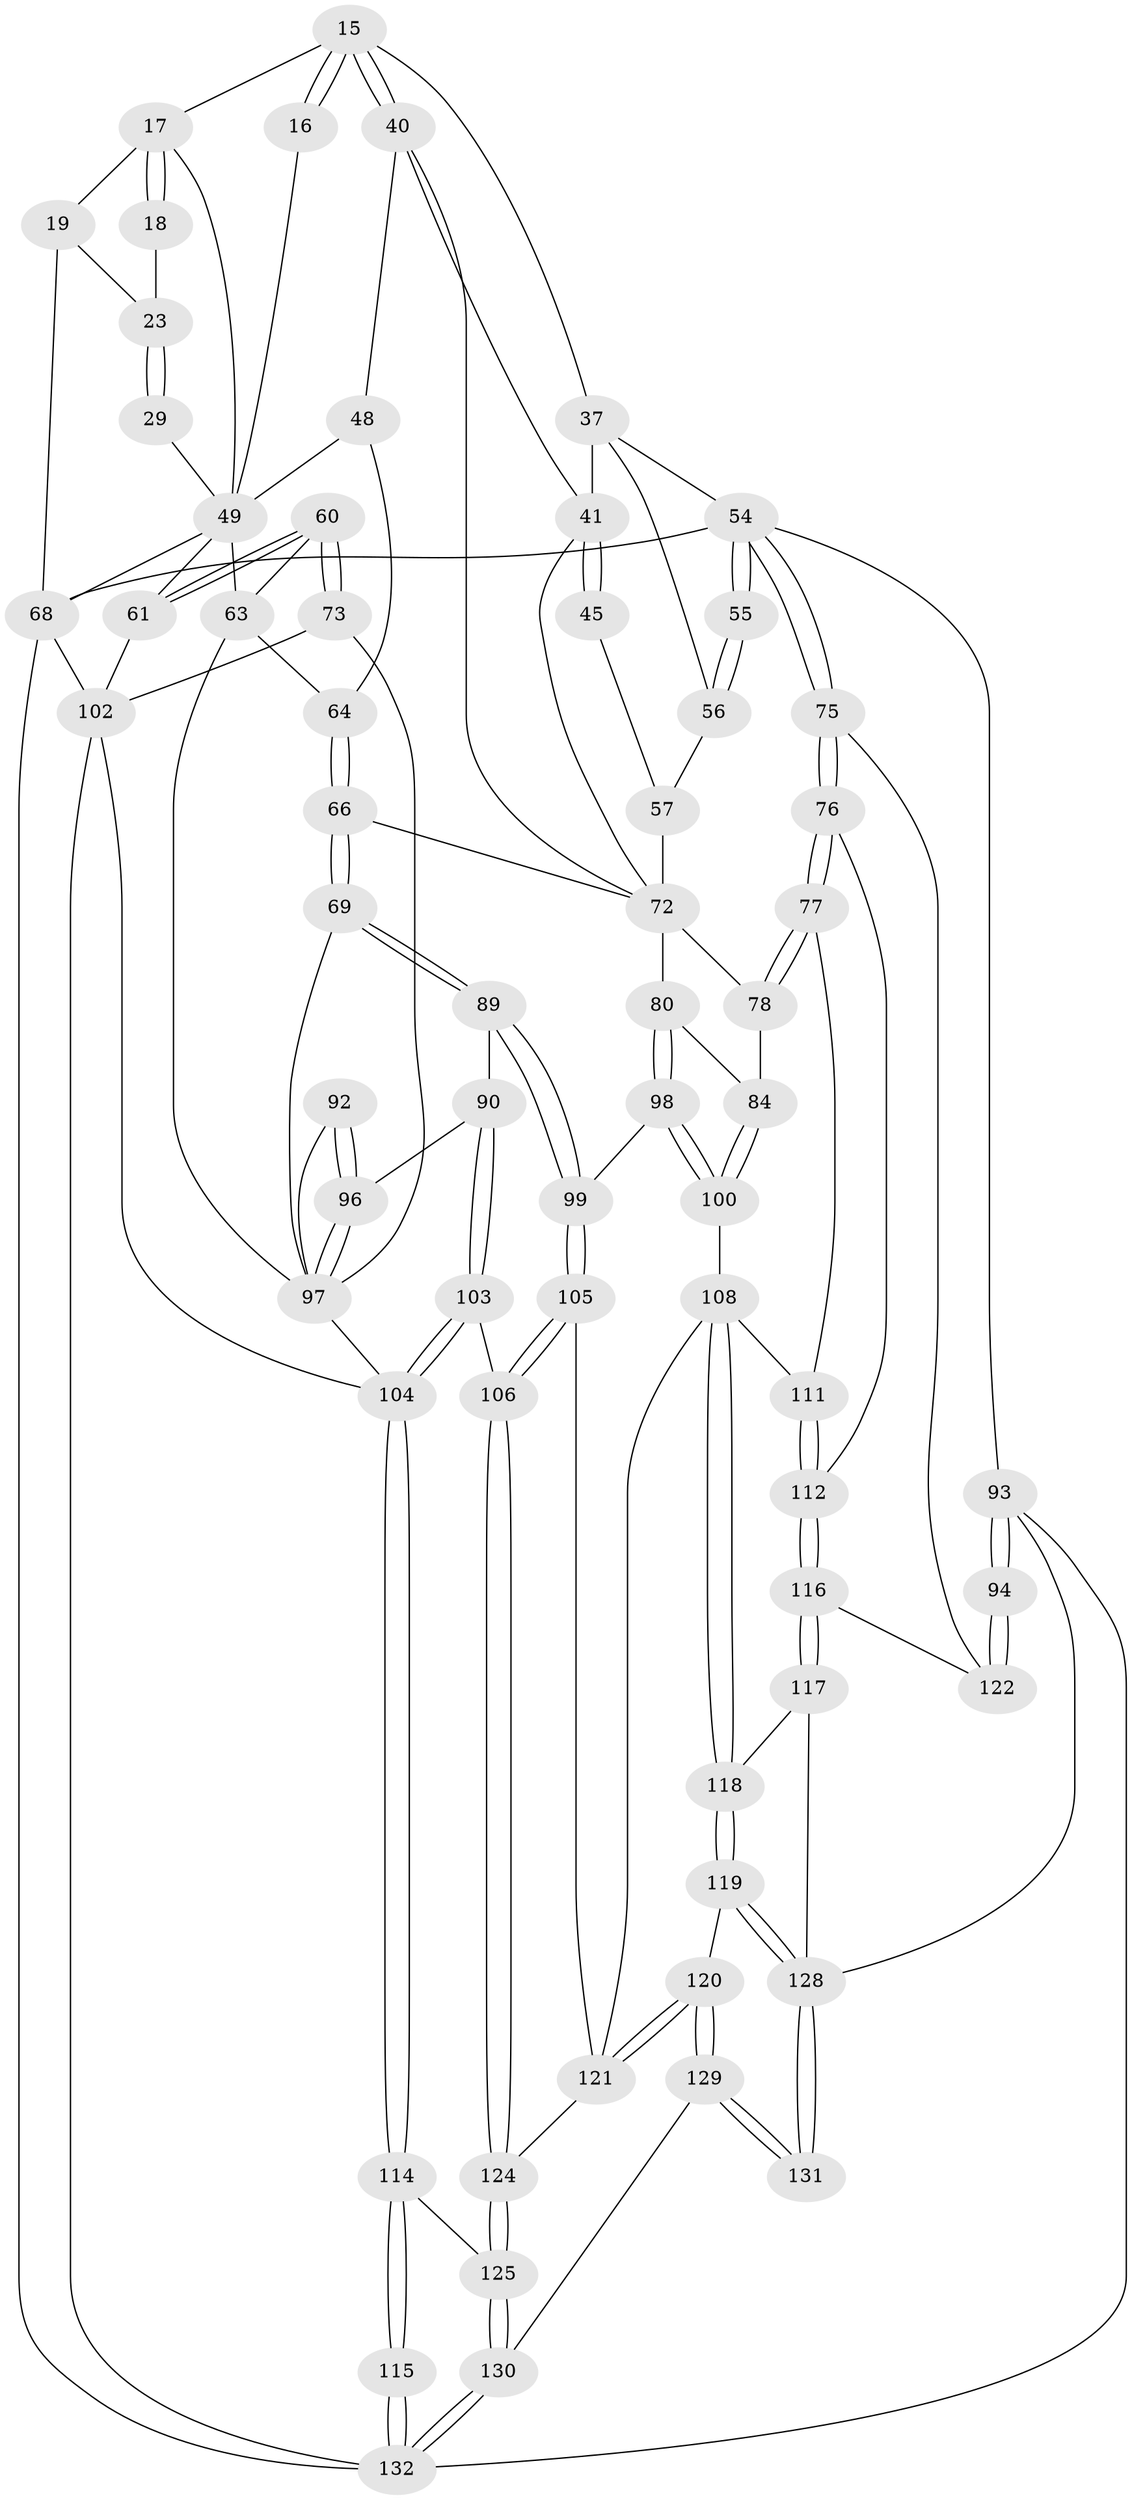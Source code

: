 // original degree distribution, {3: 0.022727272727272728, 5: 0.5681818181818182, 6: 0.20454545454545456, 4: 0.20454545454545456}
// Generated by graph-tools (version 1.1) at 2025/59/03/09/25 04:59:56]
// undirected, 66 vertices, 154 edges
graph export_dot {
graph [start="1"]
  node [color=gray90,style=filled];
  15 [pos="+0.5178900698398914+0.16212676528095238",super="+14+9"];
  16 [pos="+0.46369206780847+0.12469387858454534"];
  17 [pos="+0.35867691862423756+0.117837335621109",super="+10+12"];
  18 [pos="+0.32249935791500045+0.11072811547865602"];
  19 [pos="+0.19721931173557214+0.06978533079078794",super="+13"];
  23 [pos="+0.2157413644579181+0.09010968254711786",super="+22"];
  29 [pos="+0.23350111242478486+0.18694499352818023"];
  37 [pos="+0.8307985146931082+0.20879053121933575",super="+36+25"];
  40 [pos="+0.5432761971757556+0.21090963256301648",super="+39"];
  41 [pos="+0.7391399181747055+0.2527094183884387",super="+27+38"];
  45 [pos="+0.7610475543104195+0.23489891586713071"];
  48 [pos="+0.3351576177879219+0.2801998605280911",super="+47"];
  49 [pos="+0.23859025988898913+0.25419854028841127",super="+31+32+33"];
  54 [pos="+1+0.2851260929048304",super="+5"];
  55 [pos="+1+0.2902004926785478",super="+34"];
  56 [pos="+1+0.30555801707322033",super="+51"];
  57 [pos="+0.8976912387941165+0.3684999018867219",super="+53"];
  60 [pos="+0.16192474542968746+0.3961563923928441"];
  61 [pos="+0.07758664879801523+0.31598169547279864"];
  63 [pos="+0.298350133230866+0.41261039031377855",super="+59"];
  64 [pos="+0.4364900841564002+0.3105405813997082",super="+62"];
  66 [pos="+0.46499409667741914+0.4787818512176849"];
  68 [pos="+0+0.31122216695361965",super="+21+20"];
  69 [pos="+0.459589955246069+0.48678287652787855"];
  72 [pos="+0.7721300904826445+0.42324536338788876",super="+71+65"];
  73 [pos="+0.07902247769335548+0.5562066330376547"];
  75 [pos="+1+0.6298916905218055"];
  76 [pos="+1+0.6344078232187338"];
  77 [pos="+0.969914740483775+0.5946462703390929"];
  78 [pos="+0.9593186893712086+0.5865146608639196"];
  80 [pos="+0.6920371123347893+0.5527175367957503",super="+79"];
  84 [pos="+0.8728805617332359+0.5588303060331833"];
  89 [pos="+0.46696857343637843+0.5662543937704805"];
  90 [pos="+0.4185647199427821+0.6084576369013647"];
  92 [pos="+0.28712994111197165+0.5613034895223666"];
  93 [pos="+1+1"];
  94 [pos="+1+1"];
  96 [pos="+0.2573084840507564+0.6398945427729276",super="+91"];
  97 [pos="+0.225563819668773+0.6686829335708426",super="+82+83+70"];
  98 [pos="+0.6647816262293232+0.6137045702472137"];
  99 [pos="+0.5473462828272831+0.6242018680521423"];
  100 [pos="+0.7116119932128666+0.6741100050350133"];
  102 [pos="+0.10883467985799264+0.7308491801747554",super="+88"];
  103 [pos="+0.3458917635788917+0.7887398321328871"];
  104 [pos="+0.31781142047258826+0.7987849898236613",super="+101"];
  105 [pos="+0.5442302081244214+0.7098618565620356"];
  106 [pos="+0.3990764106987605+0.8034684313805049"];
  108 [pos="+0.7323525821287975+0.7450795528286565",super="+107"];
  111 [pos="+0.8265354324669866+0.7025944162789539"];
  112 [pos="+0.910869858910855+0.820368408471406"];
  114 [pos="+0.25621598723786276+0.9057277558038334"];
  115 [pos="+0.19845310385011183+0.969259637590352"];
  116 [pos="+0.886843279221868+0.8589419410861268"];
  117 [pos="+0.882278149841762+0.8613224277806424"];
  118 [pos="+0.8495060146631297+0.8649024472620099"];
  119 [pos="+0.8141937911421341+0.9041191076353943"];
  120 [pos="+0.724814089262604+0.9299143891873054"];
  121 [pos="+0.7183454495381739+0.921043945040342",super="+110"];
  122 [pos="+0.892553564694545+0.8620789659440588",super="+95"];
  124 [pos="+0.5305294570510233+0.9008723701904068",super="+123"];
  125 [pos="+0.5249354535072497+0.9876887933915681"];
  128 [pos="+0.8520456174183662+1",super="+127"];
  129 [pos="+0.6412983317842976+1"];
  130 [pos="+0.5601433520854145+1"];
  131 [pos="+0.8594053645853201+1"];
  132 [pos="+0.1203410903181859+1",super="+87+86+113"];
  15 -- 16 [weight=2];
  15 -- 16;
  15 -- 40 [weight=2];
  15 -- 40;
  15 -- 17;
  15 -- 37;
  16 -- 49;
  17 -- 18 [weight=2];
  17 -- 18;
  17 -- 19 [weight=2];
  17 -- 49;
  18 -- 23;
  19 -- 23;
  19 -- 68 [weight=2];
  23 -- 29 [weight=2];
  23 -- 29;
  29 -- 49;
  37 -- 41 [weight=2];
  37 -- 54;
  37 -- 56;
  40 -- 41;
  40 -- 48;
  40 -- 72;
  41 -- 45 [weight=2];
  41 -- 45;
  41 -- 72;
  45 -- 57;
  48 -- 49 [weight=2];
  48 -- 64 [weight=2];
  49 -- 63;
  49 -- 68;
  49 -- 61;
  54 -- 55 [weight=2];
  54 -- 55;
  54 -- 75;
  54 -- 75;
  54 -- 68;
  54 -- 93;
  55 -- 56 [weight=2];
  55 -- 56;
  56 -- 57 [weight=2];
  57 -- 72 [weight=2];
  60 -- 61;
  60 -- 61;
  60 -- 73;
  60 -- 73;
  60 -- 63;
  61 -- 102;
  63 -- 97 [weight=2];
  63 -- 64;
  64 -- 66;
  64 -- 66;
  66 -- 69;
  66 -- 69;
  66 -- 72;
  68 -- 132;
  68 -- 102 [weight=2];
  69 -- 89;
  69 -- 89;
  69 -- 97;
  72 -- 78;
  72 -- 80 [weight=2];
  73 -- 97;
  73 -- 102;
  75 -- 76;
  75 -- 76;
  75 -- 122;
  76 -- 77;
  76 -- 77;
  76 -- 112;
  77 -- 78;
  77 -- 78;
  77 -- 111;
  78 -- 84;
  80 -- 98;
  80 -- 98;
  80 -- 84;
  84 -- 100;
  84 -- 100;
  89 -- 90;
  89 -- 99;
  89 -- 99;
  90 -- 103;
  90 -- 103;
  90 -- 96;
  92 -- 96 [weight=2];
  92 -- 96;
  92 -- 97;
  93 -- 94;
  93 -- 94;
  93 -- 128;
  93 -- 132;
  94 -- 122 [weight=2];
  94 -- 122;
  96 -- 97;
  96 -- 97;
  97 -- 104;
  98 -- 99;
  98 -- 100;
  98 -- 100;
  99 -- 105;
  99 -- 105;
  100 -- 108;
  102 -- 132 [weight=2];
  102 -- 104;
  103 -- 104;
  103 -- 104;
  103 -- 106;
  104 -- 114;
  104 -- 114;
  105 -- 106;
  105 -- 106;
  105 -- 121;
  106 -- 124;
  106 -- 124;
  108 -- 118;
  108 -- 118;
  108 -- 111;
  108 -- 121;
  111 -- 112;
  111 -- 112;
  112 -- 116;
  112 -- 116;
  114 -- 115;
  114 -- 115;
  114 -- 125;
  115 -- 132 [weight=2];
  115 -- 132;
  116 -- 117;
  116 -- 117;
  116 -- 122;
  117 -- 118;
  117 -- 128;
  118 -- 119;
  118 -- 119;
  119 -- 120;
  119 -- 128;
  119 -- 128;
  120 -- 121;
  120 -- 121;
  120 -- 129;
  120 -- 129;
  121 -- 124 [weight=2];
  124 -- 125;
  124 -- 125;
  125 -- 130;
  125 -- 130;
  128 -- 131 [weight=2];
  128 -- 131;
  129 -- 130;
  129 -- 131;
  129 -- 131;
  130 -- 132;
  130 -- 132;
}
